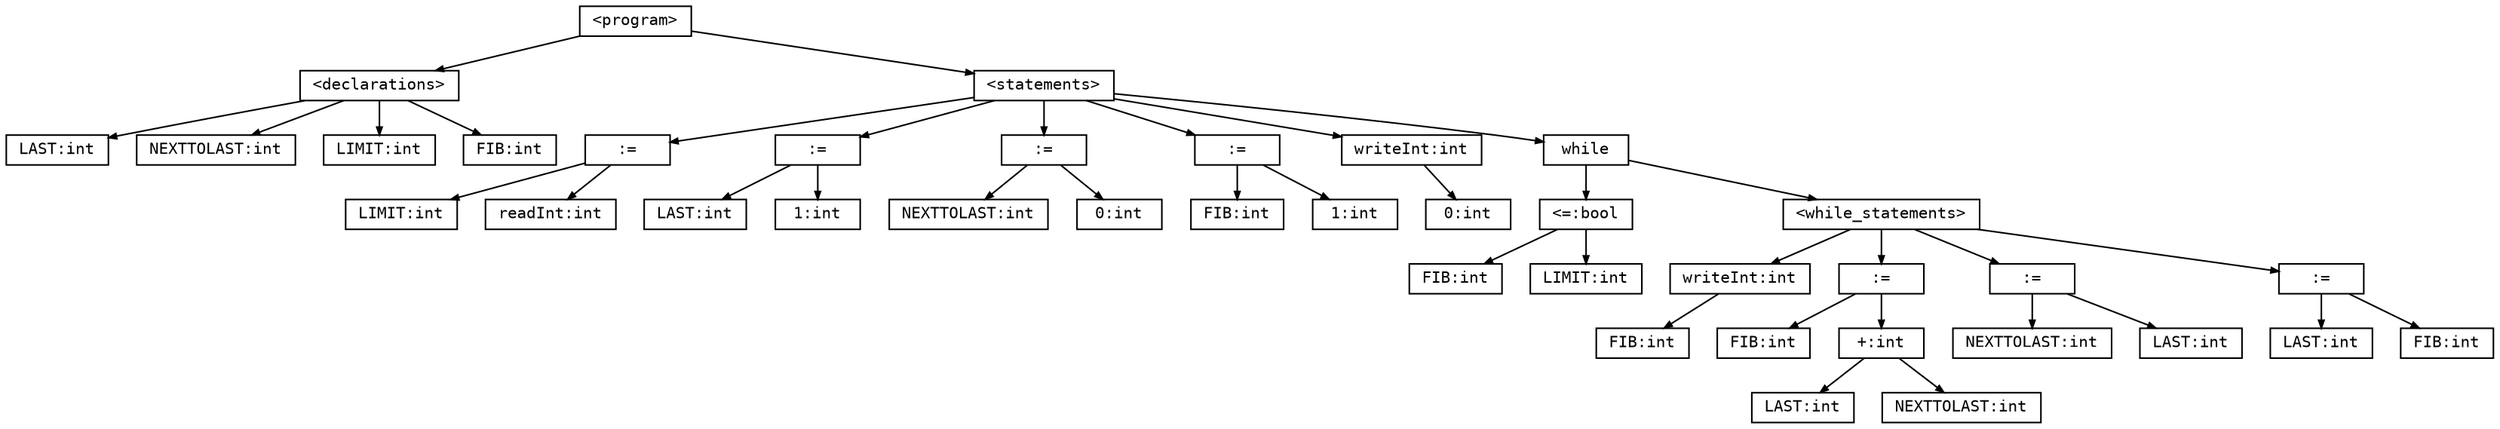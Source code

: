 digraph astgraph {
  node [shape=box, style = filled, fillcolor="white", fontsize=10, fontname="Courier", height=.09];
  ranksep=.3;
  edge [arrowsize=.5]
  node1 [label="<program>"]
  node2 [label="<declarations>"]
  node3 [label="LAST:int"]
  node2 -> node3
  node4 [label="NEXTTOLAST:int"]
  node2 -> node4
  node5 [label="LIMIT:int"]
  node2 -> node5
  node6 [label="FIB:int"]
  node2 -> node6
  node1 -> node2
  node7 [label="<statements>"]
  node8 [label=":=", fillcolor="white"]
  node9 [label="LIMIT:int"]
  node8 -> node9
  node10 [label="readInt:int"]
  node8 -> node10
  node7 -> node8
  node11 [label=":=", fillcolor="white"]
  node12 [label="LAST:int"]
  node11 -> node12
  node13 [label="1:int"]
  node11 -> node13
  node7 -> node11
  node14 [label=":=", fillcolor="white"]
  node15 [label="NEXTTOLAST:int"]
  node14 -> node15
  node16 [label="0:int"]
  node14 -> node16
  node7 -> node14
  node17 [label=":=", fillcolor="white"]
  node18 [label="FIB:int"]
  node17 -> node18
  node19 [label="1:int"]
  node17 -> node19
  node7 -> node17
  node20 [label="writeInt:int"]
  node21 [label="0:int"]
  node20 -> node21
  node7 -> node20
  node22 [label="while"]
  node23 [label="<=:bool", fillcolor="white"]
  node24 [label="FIB:int"]
  node23 -> node24
  node25 [label="LIMIT:int"]
  node23 -> node25
  node22 -> node23
  node26 [label="<while_statements>"]
  node27 [label="writeInt:int"]
  node28 [label="FIB:int"]
  node27 -> node28
  node26 -> node27
  node29 [label=":=", fillcolor="white"]
  node30 [label="FIB:int"]
  node29 -> node30
  node31 [label="+:int", fillcolor="white"]
  node32 [label="LAST:int"]
  node31 -> node32
  node33 [label="NEXTTOLAST:int"]
  node31 -> node33
  node29 -> node31
  node26 -> node29
  node34 [label=":=", fillcolor="white"]
  node35 [label="NEXTTOLAST:int"]
  node34 -> node35
  node36 [label="LAST:int"]
  node34 -> node36
  node26 -> node34
  node37 [label=":=", fillcolor="white"]
  node38 [label="LAST:int"]
  node37 -> node38
  node39 [label="FIB:int"]
  node37 -> node39
  node26 -> node37
  node22 -> node26
  node7 -> node22
  node1 -> node7
}